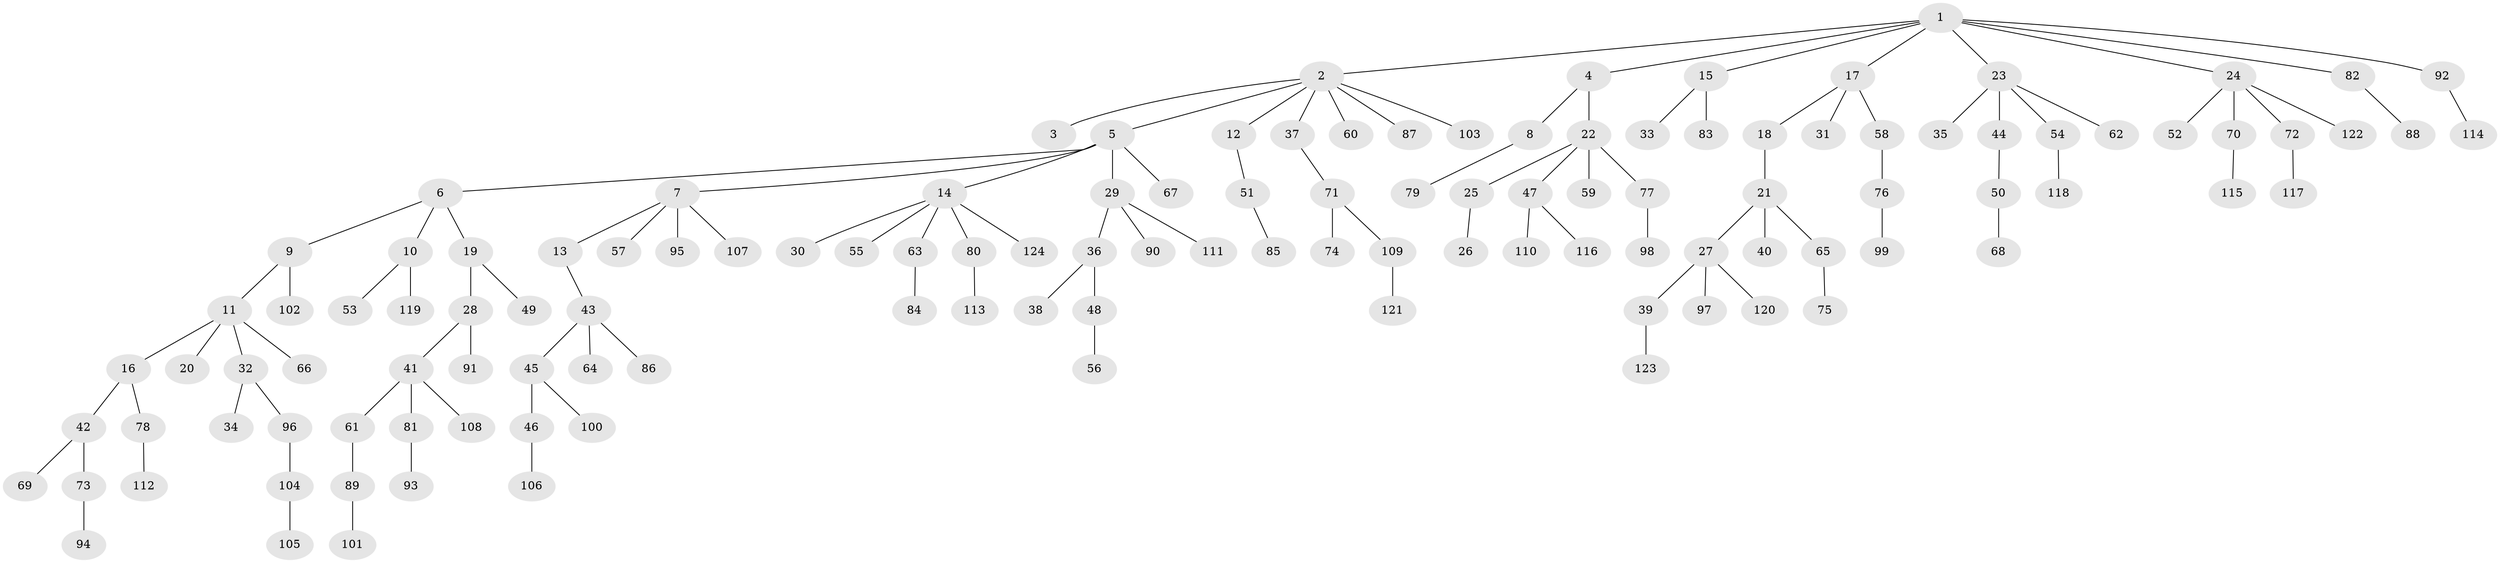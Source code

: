 // coarse degree distribution, {14: 0.02702702702702703, 1: 0.7297297297297297, 9: 0.02702702702702703, 2: 0.10810810810810811, 4: 0.05405405405405406, 3: 0.05405405405405406}
// Generated by graph-tools (version 1.1) at 2025/19/03/04/25 18:19:09]
// undirected, 124 vertices, 123 edges
graph export_dot {
graph [start="1"]
  node [color=gray90,style=filled];
  1;
  2;
  3;
  4;
  5;
  6;
  7;
  8;
  9;
  10;
  11;
  12;
  13;
  14;
  15;
  16;
  17;
  18;
  19;
  20;
  21;
  22;
  23;
  24;
  25;
  26;
  27;
  28;
  29;
  30;
  31;
  32;
  33;
  34;
  35;
  36;
  37;
  38;
  39;
  40;
  41;
  42;
  43;
  44;
  45;
  46;
  47;
  48;
  49;
  50;
  51;
  52;
  53;
  54;
  55;
  56;
  57;
  58;
  59;
  60;
  61;
  62;
  63;
  64;
  65;
  66;
  67;
  68;
  69;
  70;
  71;
  72;
  73;
  74;
  75;
  76;
  77;
  78;
  79;
  80;
  81;
  82;
  83;
  84;
  85;
  86;
  87;
  88;
  89;
  90;
  91;
  92;
  93;
  94;
  95;
  96;
  97;
  98;
  99;
  100;
  101;
  102;
  103;
  104;
  105;
  106;
  107;
  108;
  109;
  110;
  111;
  112;
  113;
  114;
  115;
  116;
  117;
  118;
  119;
  120;
  121;
  122;
  123;
  124;
  1 -- 2;
  1 -- 4;
  1 -- 15;
  1 -- 17;
  1 -- 23;
  1 -- 24;
  1 -- 82;
  1 -- 92;
  2 -- 3;
  2 -- 5;
  2 -- 12;
  2 -- 37;
  2 -- 60;
  2 -- 87;
  2 -- 103;
  4 -- 8;
  4 -- 22;
  5 -- 6;
  5 -- 7;
  5 -- 14;
  5 -- 29;
  5 -- 67;
  6 -- 9;
  6 -- 10;
  6 -- 19;
  7 -- 13;
  7 -- 57;
  7 -- 95;
  7 -- 107;
  8 -- 79;
  9 -- 11;
  9 -- 102;
  10 -- 53;
  10 -- 119;
  11 -- 16;
  11 -- 20;
  11 -- 32;
  11 -- 66;
  12 -- 51;
  13 -- 43;
  14 -- 30;
  14 -- 55;
  14 -- 63;
  14 -- 80;
  14 -- 124;
  15 -- 33;
  15 -- 83;
  16 -- 42;
  16 -- 78;
  17 -- 18;
  17 -- 31;
  17 -- 58;
  18 -- 21;
  19 -- 28;
  19 -- 49;
  21 -- 27;
  21 -- 40;
  21 -- 65;
  22 -- 25;
  22 -- 47;
  22 -- 59;
  22 -- 77;
  23 -- 35;
  23 -- 44;
  23 -- 54;
  23 -- 62;
  24 -- 52;
  24 -- 70;
  24 -- 72;
  24 -- 122;
  25 -- 26;
  27 -- 39;
  27 -- 97;
  27 -- 120;
  28 -- 41;
  28 -- 91;
  29 -- 36;
  29 -- 90;
  29 -- 111;
  32 -- 34;
  32 -- 96;
  36 -- 38;
  36 -- 48;
  37 -- 71;
  39 -- 123;
  41 -- 61;
  41 -- 81;
  41 -- 108;
  42 -- 69;
  42 -- 73;
  43 -- 45;
  43 -- 64;
  43 -- 86;
  44 -- 50;
  45 -- 46;
  45 -- 100;
  46 -- 106;
  47 -- 110;
  47 -- 116;
  48 -- 56;
  50 -- 68;
  51 -- 85;
  54 -- 118;
  58 -- 76;
  61 -- 89;
  63 -- 84;
  65 -- 75;
  70 -- 115;
  71 -- 74;
  71 -- 109;
  72 -- 117;
  73 -- 94;
  76 -- 99;
  77 -- 98;
  78 -- 112;
  80 -- 113;
  81 -- 93;
  82 -- 88;
  89 -- 101;
  92 -- 114;
  96 -- 104;
  104 -- 105;
  109 -- 121;
}
